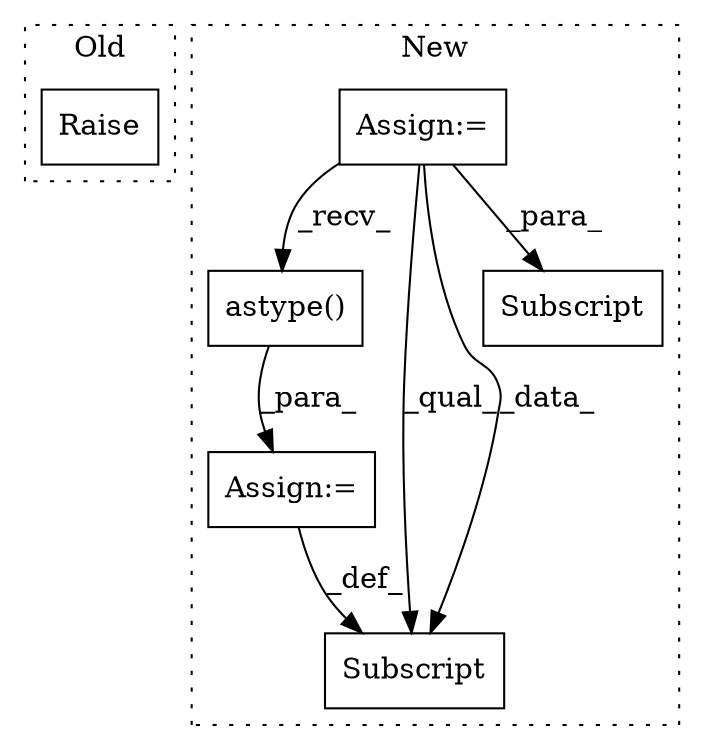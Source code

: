 digraph G {
subgraph cluster0 {
1 [label="Raise" a="91" s="11104" l="6" shape="box"];
label = "Old";
style="dotted";
}
subgraph cluster1 {
2 [label="astype()" a="75" s="10740,10794" l="47,1" shape="box"];
3 [label="Assign:=" a="68" s="10699" l="3" shape="box"];
4 [label="Subscript" a="63" s="10660,0" l="39,0" shape="box"];
5 [label="Assign:=" a="68" s="10386" l="3" shape="box"];
6 [label="Subscript" a="63" s="10564,0" l="24,0" shape="box"];
label = "New";
style="dotted";
}
2 -> 3 [label="_para_"];
3 -> 4 [label="_def_"];
5 -> 6 [label="_para_"];
5 -> 4 [label="_qual_"];
5 -> 4 [label="_data_"];
5 -> 2 [label="_recv_"];
}